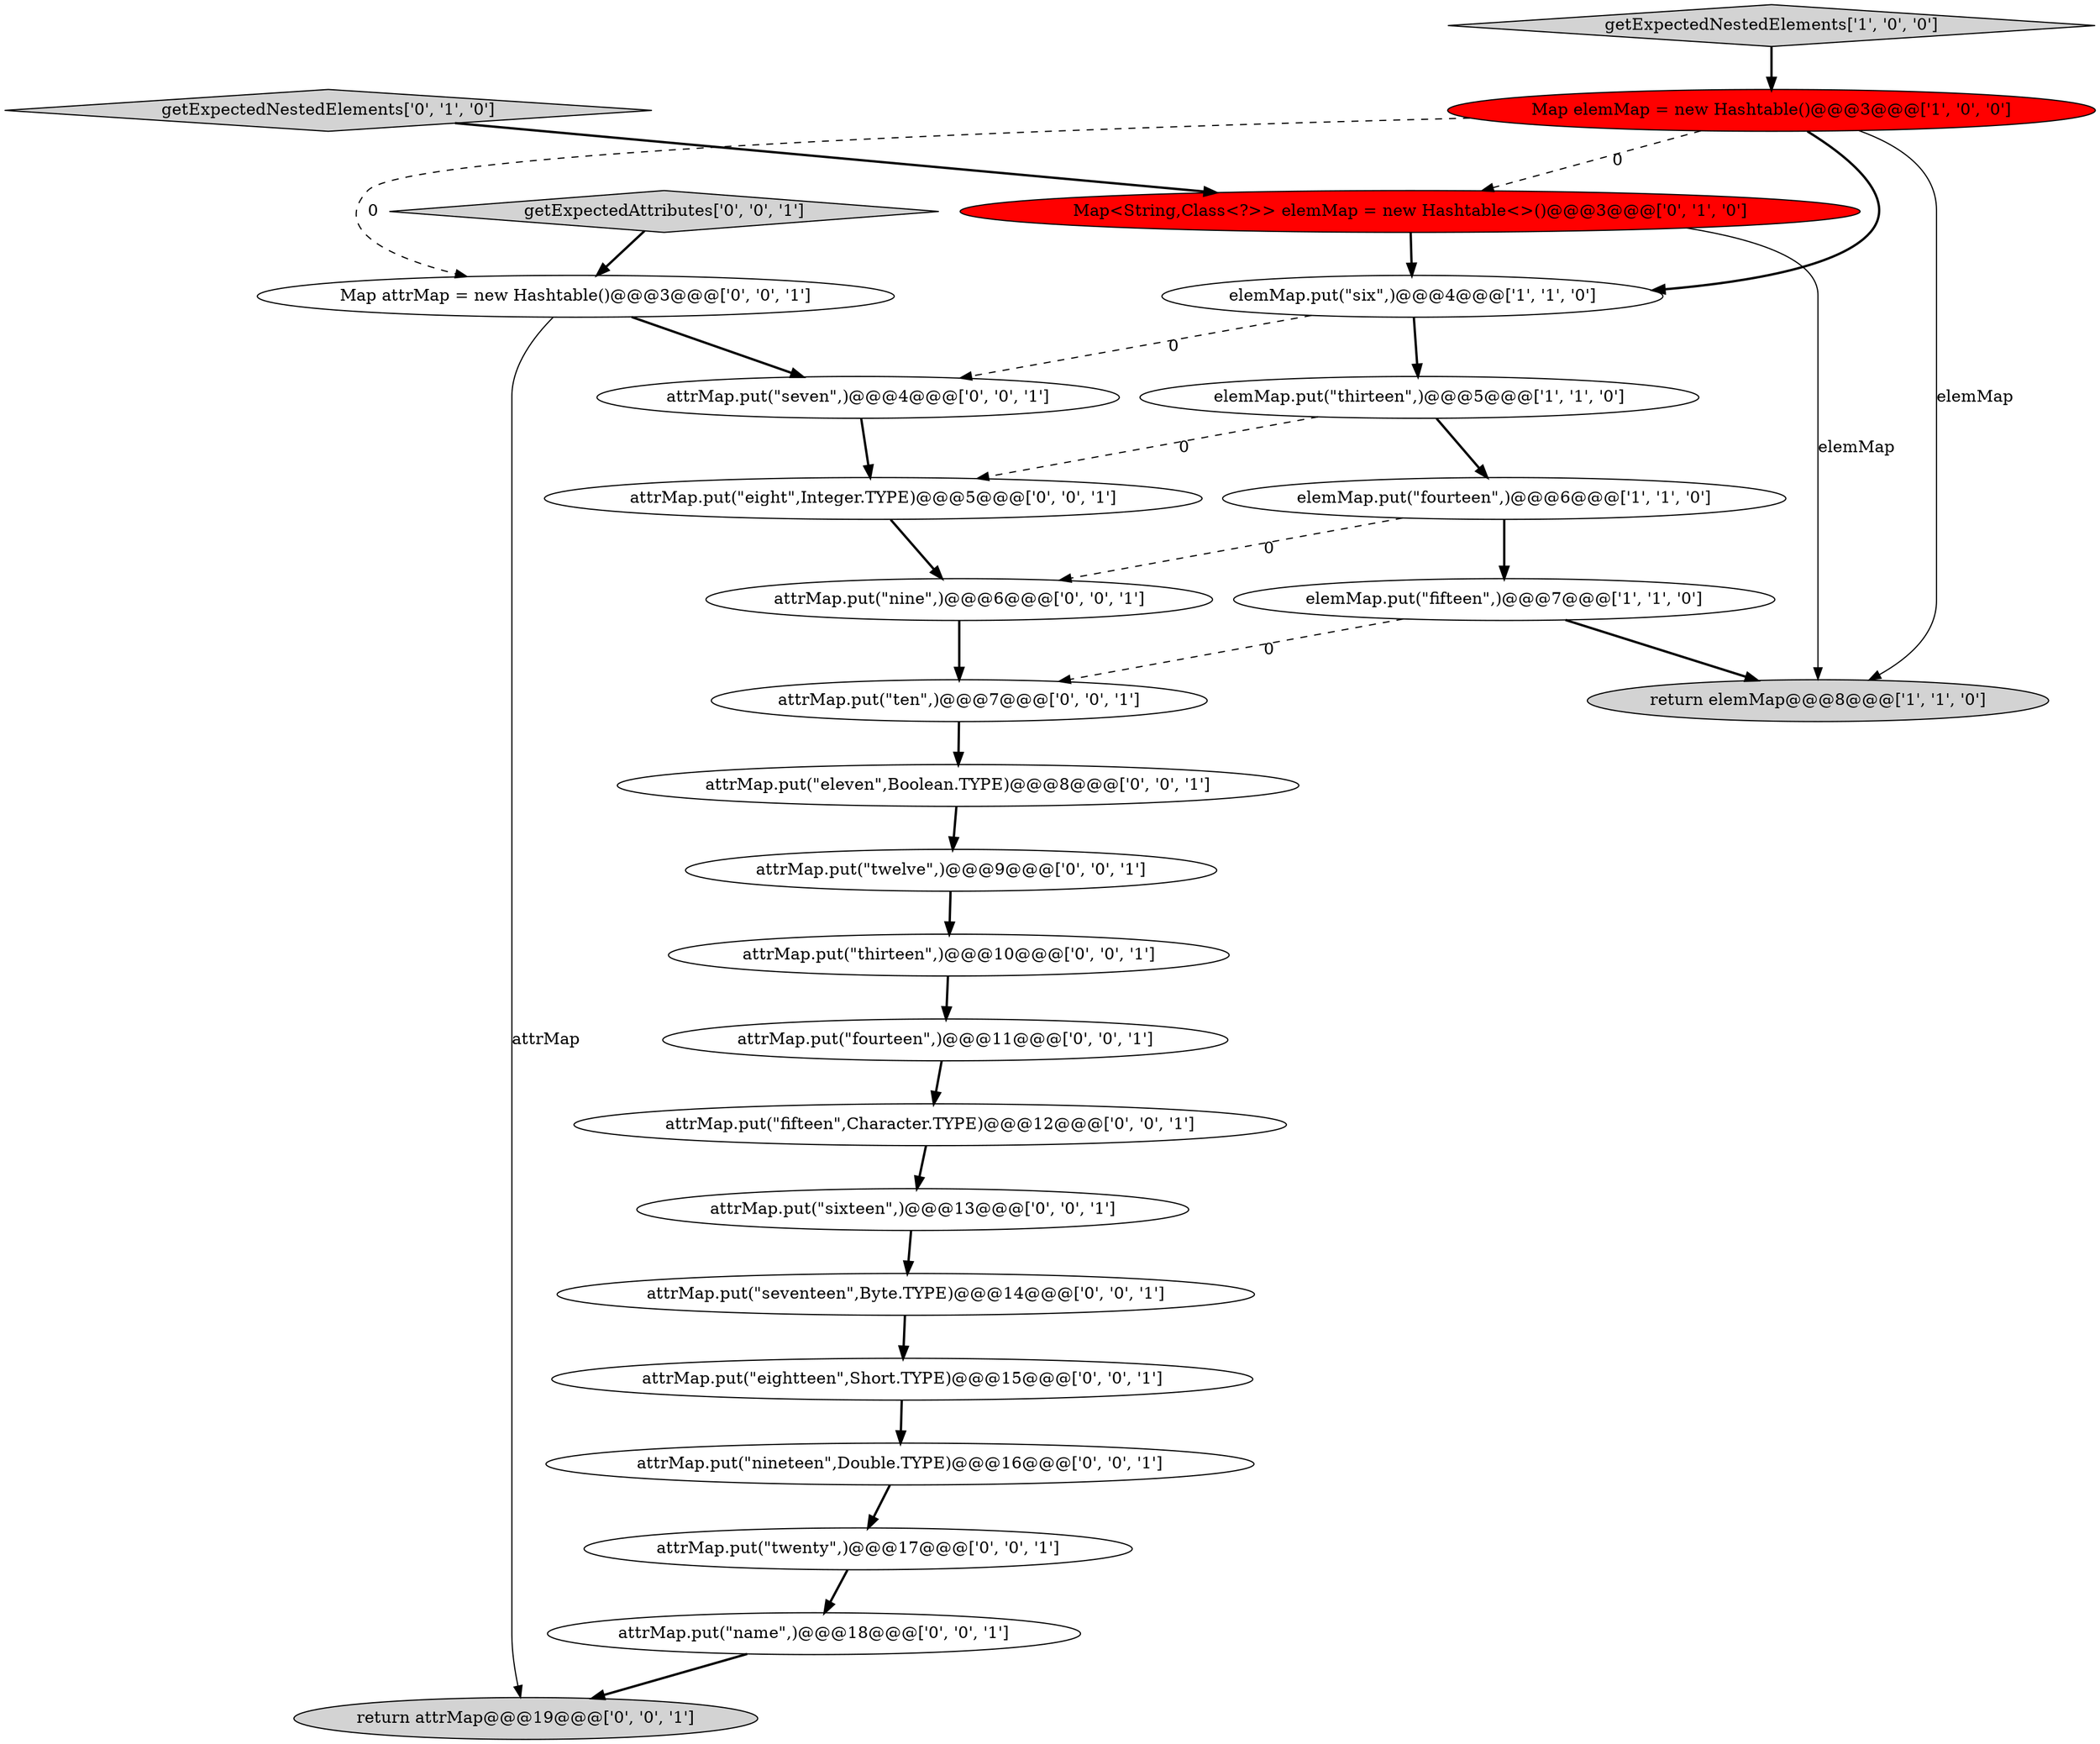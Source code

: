digraph {
17 [style = filled, label = "attrMap.put(\"nineteen\",Double.TYPE)@@@16@@@['0', '0', '1']", fillcolor = white, shape = ellipse image = "AAA0AAABBB3BBB"];
21 [style = filled, label = "attrMap.put(\"nine\",)@@@6@@@['0', '0', '1']", fillcolor = white, shape = ellipse image = "AAA0AAABBB3BBB"];
25 [style = filled, label = "attrMap.put(\"name\",)@@@18@@@['0', '0', '1']", fillcolor = white, shape = ellipse image = "AAA0AAABBB3BBB"];
20 [style = filled, label = "attrMap.put(\"twenty\",)@@@17@@@['0', '0', '1']", fillcolor = white, shape = ellipse image = "AAA0AAABBB3BBB"];
12 [style = filled, label = "attrMap.put(\"twelve\",)@@@9@@@['0', '0', '1']", fillcolor = white, shape = ellipse image = "AAA0AAABBB3BBB"];
19 [style = filled, label = "attrMap.put(\"eightteen\",Short.TYPE)@@@15@@@['0', '0', '1']", fillcolor = white, shape = ellipse image = "AAA0AAABBB3BBB"];
24 [style = filled, label = "attrMap.put(\"fifteen\",Character.TYPE)@@@12@@@['0', '0', '1']", fillcolor = white, shape = ellipse image = "AAA0AAABBB3BBB"];
3 [style = filled, label = "elemMap.put(\"fifteen\",)@@@7@@@['1', '1', '0']", fillcolor = white, shape = ellipse image = "AAA0AAABBB1BBB"];
16 [style = filled, label = "attrMap.put(\"thirteen\",)@@@10@@@['0', '0', '1']", fillcolor = white, shape = ellipse image = "AAA0AAABBB3BBB"];
14 [style = filled, label = "attrMap.put(\"ten\",)@@@7@@@['0', '0', '1']", fillcolor = white, shape = ellipse image = "AAA0AAABBB3BBB"];
5 [style = filled, label = "return elemMap@@@8@@@['1', '1', '0']", fillcolor = lightgray, shape = ellipse image = "AAA0AAABBB1BBB"];
2 [style = filled, label = "elemMap.put(\"fourteen\",)@@@6@@@['1', '1', '0']", fillcolor = white, shape = ellipse image = "AAA0AAABBB1BBB"];
8 [style = filled, label = "Map<String,Class<?>> elemMap = new Hashtable<>()@@@3@@@['0', '1', '0']", fillcolor = red, shape = ellipse image = "AAA1AAABBB2BBB"];
7 [style = filled, label = "getExpectedNestedElements['0', '1', '0']", fillcolor = lightgray, shape = diamond image = "AAA0AAABBB2BBB"];
9 [style = filled, label = "attrMap.put(\"seven\",)@@@4@@@['0', '0', '1']", fillcolor = white, shape = ellipse image = "AAA0AAABBB3BBB"];
18 [style = filled, label = "return attrMap@@@19@@@['0', '0', '1']", fillcolor = lightgray, shape = ellipse image = "AAA0AAABBB3BBB"];
1 [style = filled, label = "Map elemMap = new Hashtable()@@@3@@@['1', '0', '0']", fillcolor = red, shape = ellipse image = "AAA1AAABBB1BBB"];
13 [style = filled, label = "attrMap.put(\"seventeen\",Byte.TYPE)@@@14@@@['0', '0', '1']", fillcolor = white, shape = ellipse image = "AAA0AAABBB3BBB"];
15 [style = filled, label = "getExpectedAttributes['0', '0', '1']", fillcolor = lightgray, shape = diamond image = "AAA0AAABBB3BBB"];
6 [style = filled, label = "elemMap.put(\"thirteen\",)@@@5@@@['1', '1', '0']", fillcolor = white, shape = ellipse image = "AAA0AAABBB1BBB"];
23 [style = filled, label = "Map attrMap = new Hashtable()@@@3@@@['0', '0', '1']", fillcolor = white, shape = ellipse image = "AAA0AAABBB3BBB"];
10 [style = filled, label = "attrMap.put(\"eight\",Integer.TYPE)@@@5@@@['0', '0', '1']", fillcolor = white, shape = ellipse image = "AAA0AAABBB3BBB"];
11 [style = filled, label = "attrMap.put(\"sixteen\",)@@@13@@@['0', '0', '1']", fillcolor = white, shape = ellipse image = "AAA0AAABBB3BBB"];
22 [style = filled, label = "attrMap.put(\"fourteen\",)@@@11@@@['0', '0', '1']", fillcolor = white, shape = ellipse image = "AAA0AAABBB3BBB"];
0 [style = filled, label = "elemMap.put(\"six\",)@@@4@@@['1', '1', '0']", fillcolor = white, shape = ellipse image = "AAA0AAABBB1BBB"];
26 [style = filled, label = "attrMap.put(\"eleven\",Boolean.TYPE)@@@8@@@['0', '0', '1']", fillcolor = white, shape = ellipse image = "AAA0AAABBB3BBB"];
4 [style = filled, label = "getExpectedNestedElements['1', '0', '0']", fillcolor = lightgray, shape = diamond image = "AAA0AAABBB1BBB"];
15->23 [style = bold, label=""];
0->6 [style = bold, label=""];
1->5 [style = solid, label="elemMap"];
2->3 [style = bold, label=""];
25->18 [style = bold, label=""];
12->16 [style = bold, label=""];
1->0 [style = bold, label=""];
10->21 [style = bold, label=""];
9->10 [style = bold, label=""];
19->17 [style = bold, label=""];
23->18 [style = solid, label="attrMap"];
16->22 [style = bold, label=""];
7->8 [style = bold, label=""];
20->25 [style = bold, label=""];
6->10 [style = dashed, label="0"];
6->2 [style = bold, label=""];
8->0 [style = bold, label=""];
14->26 [style = bold, label=""];
26->12 [style = bold, label=""];
3->5 [style = bold, label=""];
13->19 [style = bold, label=""];
8->5 [style = solid, label="elemMap"];
2->21 [style = dashed, label="0"];
24->11 [style = bold, label=""];
11->13 [style = bold, label=""];
1->8 [style = dashed, label="0"];
17->20 [style = bold, label=""];
4->1 [style = bold, label=""];
22->24 [style = bold, label=""];
0->9 [style = dashed, label="0"];
3->14 [style = dashed, label="0"];
23->9 [style = bold, label=""];
1->23 [style = dashed, label="0"];
21->14 [style = bold, label=""];
}

